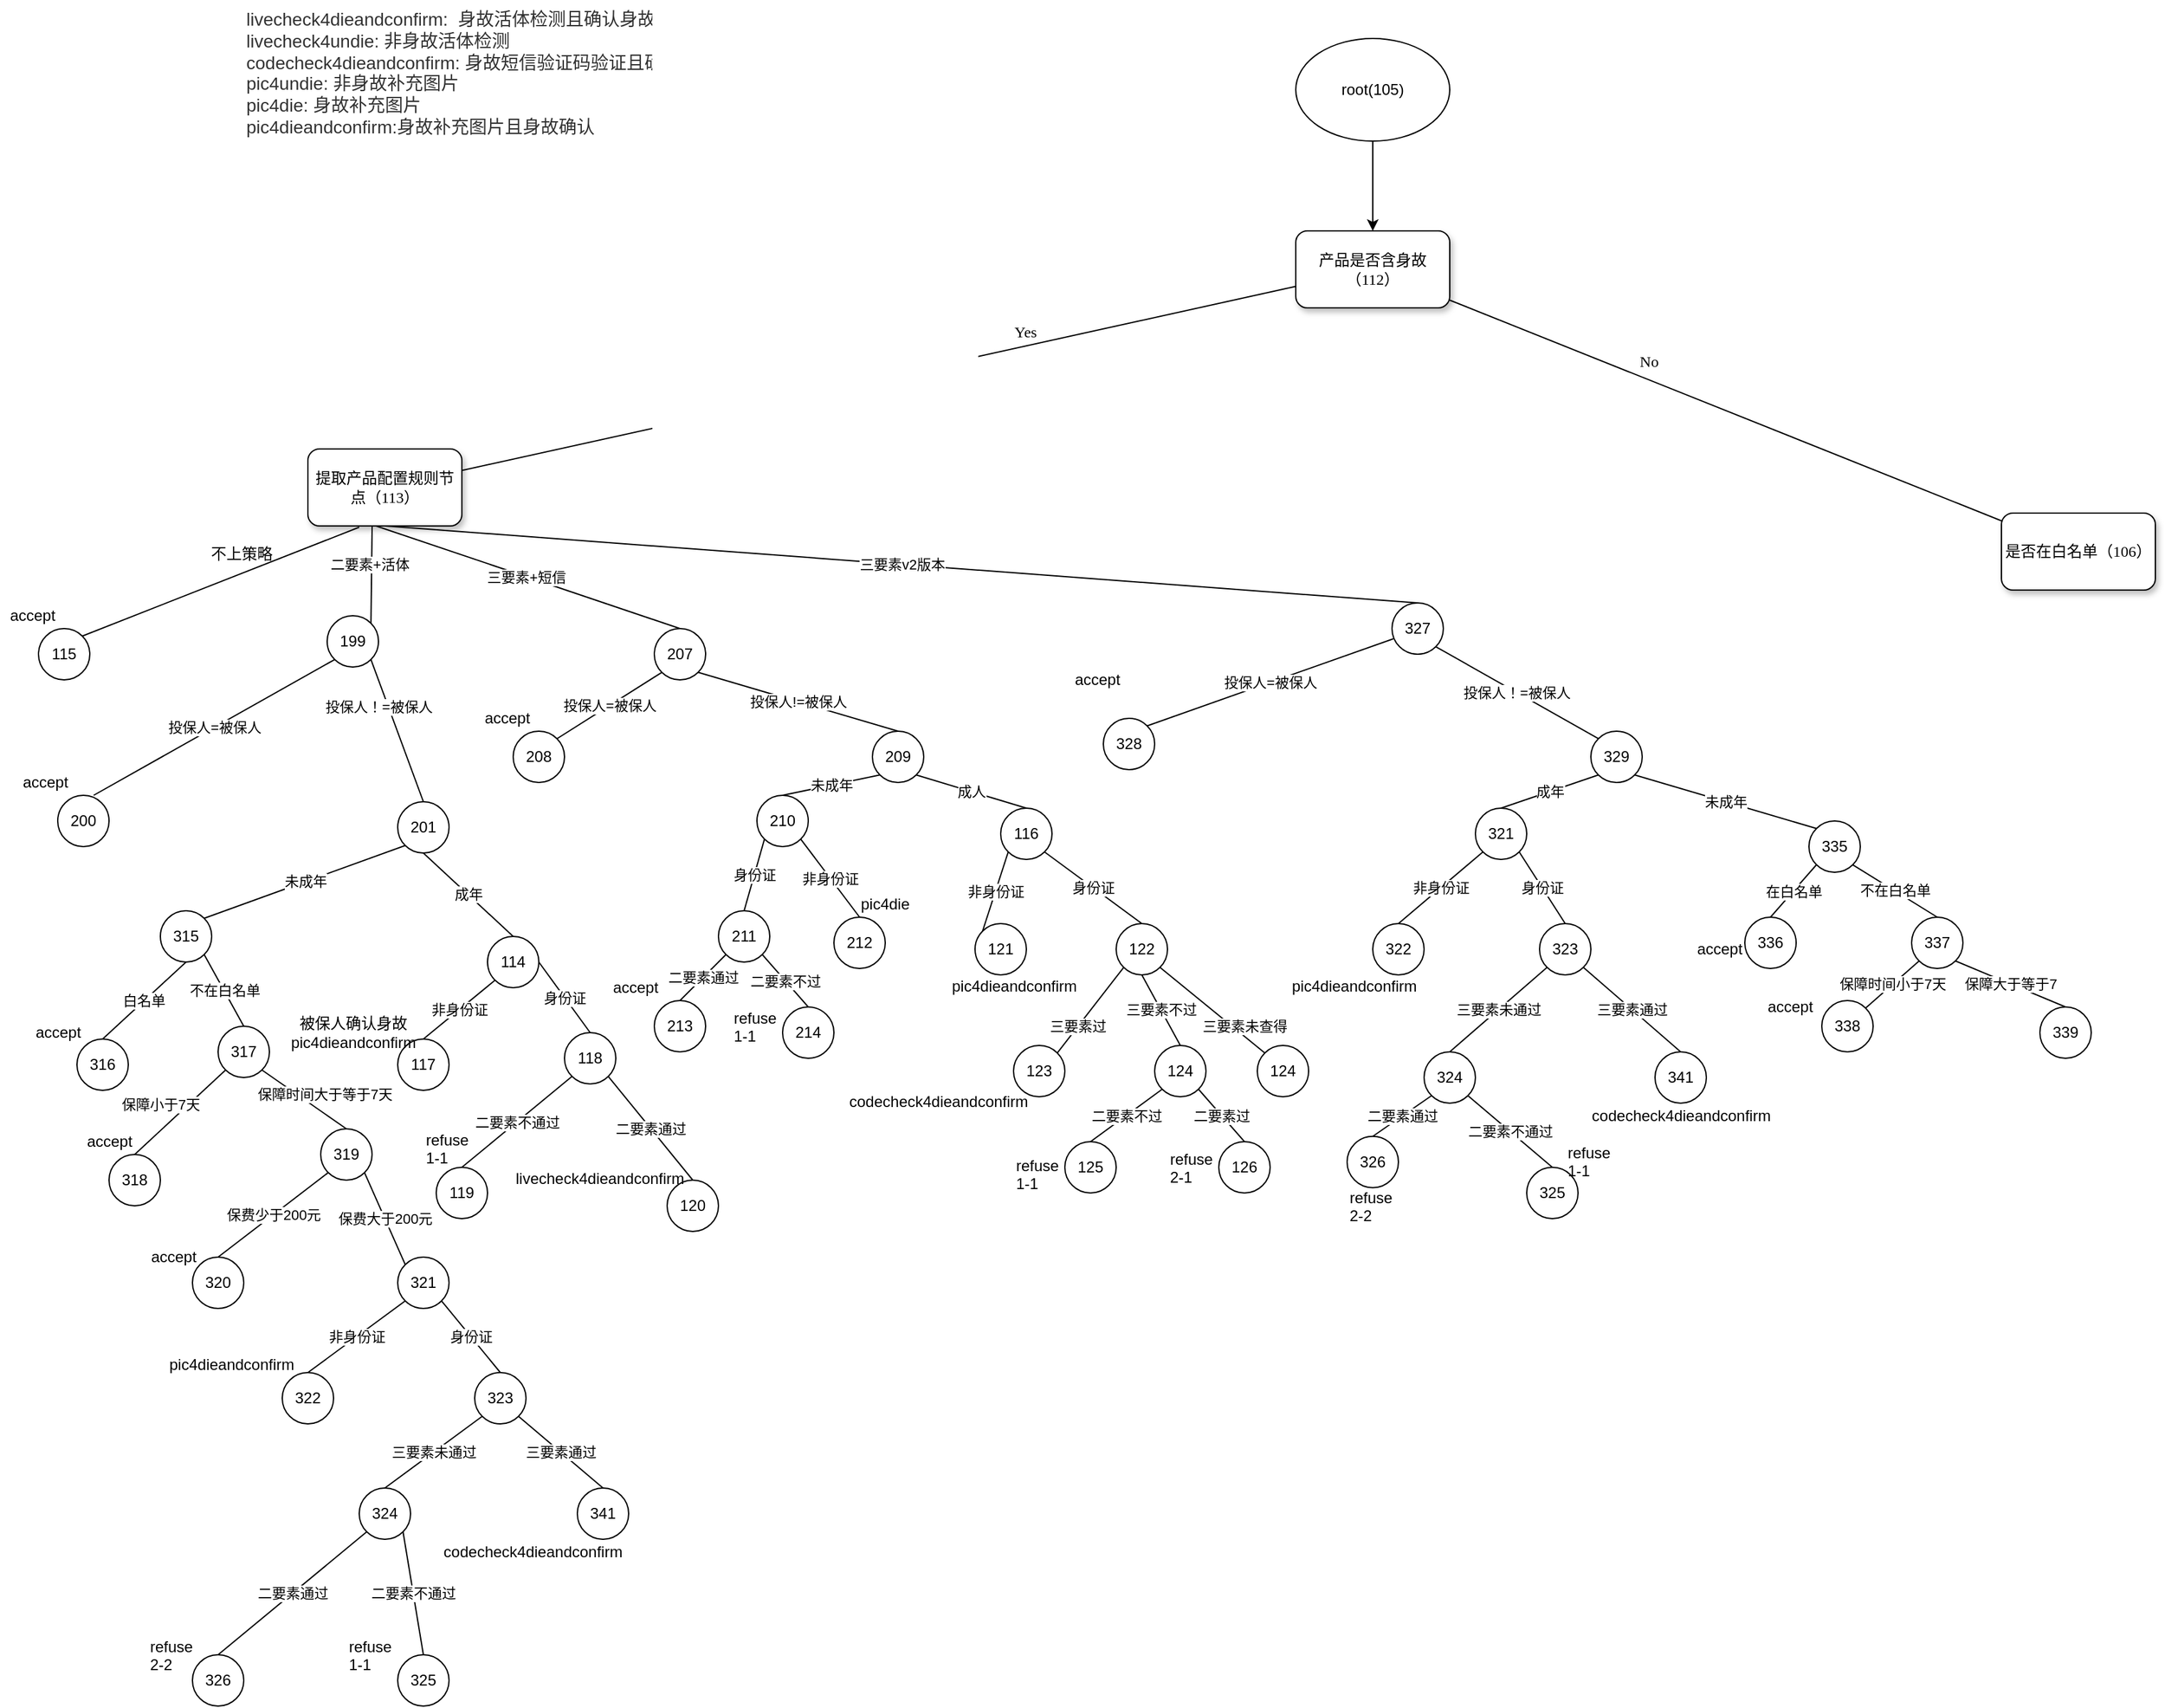 <mxfile version="13.8.2" type="github">
  <diagram name="Page-1" id="10a91c8b-09ff-31b1-d368-03940ed4cc9e">
    <mxGraphModel dx="1879" dy="1607" grid="1" gridSize="10" guides="1" tooltips="1" connect="1" arrows="1" fold="1" page="1" pageScale="1" pageWidth="1100" pageHeight="850" background="#ffffff" math="0" shadow="0">
      <root>
        <mxCell id="0" />
        <mxCell id="1" parent="0" />
        <mxCell id="62893188c0fa7362-1" value="产品是否含身故（112）" style="whiteSpace=wrap;html=1;rounded=1;shadow=1;labelBackgroundColor=none;strokeWidth=1;fontFamily=Verdana;fontSize=12;align=center;" parent="1" vertex="1">
          <mxGeometry x="940" y="-60" width="120" height="60" as="geometry" />
        </mxCell>
        <mxCell id="62893188c0fa7362-2" value="提取产品配置规则节点（113）" style="whiteSpace=wrap;html=1;rounded=1;shadow=1;labelBackgroundColor=none;strokeWidth=1;fontFamily=Verdana;fontSize=12;align=center;" parent="1" vertex="1">
          <mxGeometry x="170" y="110" width="120" height="60" as="geometry" />
        </mxCell>
        <mxCell id="62893188c0fa7362-3" value="是否在白名单（106）" style="whiteSpace=wrap;html=1;rounded=1;shadow=1;labelBackgroundColor=none;strokeWidth=1;fontFamily=Verdana;fontSize=12;align=center;" parent="1" vertex="1">
          <mxGeometry x="1490" y="160" width="120" height="60" as="geometry" />
        </mxCell>
        <mxCell id="62893188c0fa7362-4" value="No" style="rounded=0;html=1;labelBackgroundColor=none;startArrow=none;startFill=0;startSize=5;endArrow=none;endFill=0;endSize=5;jettySize=auto;orthogonalLoop=1;strokeWidth=1;fontFamily=Verdana;fontSize=12" parent="1" source="62893188c0fa7362-1" target="62893188c0fa7362-3" edge="1">
          <mxGeometry x="-0.3" y="13" relative="1" as="geometry">
            <mxPoint as="offset" />
          </mxGeometry>
        </mxCell>
        <mxCell id="62893188c0fa7362-5" value="Yes" style="rounded=0;html=1;labelBackgroundColor=none;startArrow=none;startFill=0;startSize=5;endArrow=none;endFill=0;endSize=5;jettySize=auto;orthogonalLoop=1;strokeWidth=1;fontFamily=Verdana;fontSize=12" parent="1" source="62893188c0fa7362-1" target="62893188c0fa7362-2" edge="1">
          <mxGeometry x="-0.359" y="-11" relative="1" as="geometry">
            <mxPoint as="offset" />
          </mxGeometry>
        </mxCell>
        <mxCell id="62893188c0fa7362-14" value="不上策略" style="rounded=0;html=1;labelBackgroundColor=none;startArrow=none;startFill=0;startSize=5;endArrow=none;endFill=0;endSize=5;jettySize=auto;orthogonalLoop=1;strokeWidth=1;fontFamily=Verdana;fontSize=12;exitX=0.333;exitY=1.017;exitDx=0;exitDy=0;exitPerimeter=0;entryX=1;entryY=0;entryDx=0;entryDy=0;" parent="1" source="62893188c0fa7362-2" target="k_FtLC-OP6g6ujeGB-re-13" edge="1">
          <mxGeometry x="-0.2" y="-14" relative="1" as="geometry">
            <mxPoint as="offset" />
            <mxPoint x="170" y="309.474" as="targetPoint" />
          </mxGeometry>
        </mxCell>
        <mxCell id="k_FtLC-OP6g6ujeGB-re-54" style="edgeStyle=orthogonalEdgeStyle;rounded=0;orthogonalLoop=1;jettySize=auto;html=1;" edge="1" parent="1" source="k_FtLC-OP6g6ujeGB-re-1" target="62893188c0fa7362-1">
          <mxGeometry relative="1" as="geometry" />
        </mxCell>
        <mxCell id="k_FtLC-OP6g6ujeGB-re-1" value="root(105)" style="ellipse;whiteSpace=wrap;html=1;" vertex="1" parent="1">
          <mxGeometry x="940" y="-210" width="120" height="80" as="geometry" />
        </mxCell>
        <mxCell id="k_FtLC-OP6g6ujeGB-re-12" value="二要素+活体" style="endArrow=none;html=1;exitX=1;exitY=0;exitDx=0;exitDy=0;entryX=0.417;entryY=1;entryDx=0;entryDy=0;entryPerimeter=0;" edge="1" parent="1" source="k_FtLC-OP6g6ujeGB-re-14" target="62893188c0fa7362-2">
          <mxGeometry x="0.211" y="2" width="50" height="50" relative="1" as="geometry">
            <mxPoint x="300" y="310" as="sourcePoint" />
            <mxPoint x="450" y="230" as="targetPoint" />
            <mxPoint as="offset" />
          </mxGeometry>
        </mxCell>
        <mxCell id="k_FtLC-OP6g6ujeGB-re-13" value="115" style="ellipse;whiteSpace=wrap;html=1;aspect=fixed;" vertex="1" parent="1">
          <mxGeometry x="-40" y="250" width="40" height="40" as="geometry" />
        </mxCell>
        <mxCell id="k_FtLC-OP6g6ujeGB-re-14" value="199" style="ellipse;whiteSpace=wrap;html=1;aspect=fixed;" vertex="1" parent="1">
          <mxGeometry x="185" y="240" width="40" height="40" as="geometry" />
        </mxCell>
        <mxCell id="k_FtLC-OP6g6ujeGB-re-16" value="207" style="ellipse;whiteSpace=wrap;html=1;aspect=fixed;" vertex="1" parent="1">
          <mxGeometry x="440" y="250" width="40" height="40" as="geometry" />
        </mxCell>
        <mxCell id="k_FtLC-OP6g6ujeGB-re-17" value="" style="endArrow=none;html=1;entryX=0.442;entryY=1;entryDx=0;entryDy=0;entryPerimeter=0;exitX=0.5;exitY=0;exitDx=0;exitDy=0;" edge="1" parent="1" source="k_FtLC-OP6g6ujeGB-re-16" target="62893188c0fa7362-2">
          <mxGeometry width="50" height="50" relative="1" as="geometry">
            <mxPoint x="520" y="450" as="sourcePoint" />
            <mxPoint x="570" y="400" as="targetPoint" />
          </mxGeometry>
        </mxCell>
        <mxCell id="k_FtLC-OP6g6ujeGB-re-18" value="三要素+短信" style="edgeLabel;html=1;align=center;verticalAlign=middle;resizable=0;points=[];" vertex="1" connectable="0" parent="k_FtLC-OP6g6ujeGB-re-17">
          <mxGeometry x="0.241" y="1" relative="1" as="geometry">
            <mxPoint x="27.18" y="8.63" as="offset" />
          </mxGeometry>
        </mxCell>
        <mxCell id="k_FtLC-OP6g6ujeGB-re-19" value="327" style="ellipse;whiteSpace=wrap;html=1;aspect=fixed;" vertex="1" parent="1">
          <mxGeometry x="1015" y="230" width="40" height="40" as="geometry" />
        </mxCell>
        <mxCell id="k_FtLC-OP6g6ujeGB-re-22" value="三要素v2版本" style="endArrow=none;html=1;entryX=0.5;entryY=1;entryDx=0;entryDy=0;exitX=0.5;exitY=0;exitDx=0;exitDy=0;" edge="1" parent="1" source="k_FtLC-OP6g6ujeGB-re-19" target="62893188c0fa7362-2">
          <mxGeometry width="50" height="50" relative="1" as="geometry">
            <mxPoint x="520" y="450" as="sourcePoint" />
            <mxPoint x="570" y="400" as="targetPoint" />
          </mxGeometry>
        </mxCell>
        <mxCell id="k_FtLC-OP6g6ujeGB-re-23" value="accept" style="text;html=1;align=center;verticalAlign=middle;resizable=0;points=[];autosize=1;" vertex="1" parent="1">
          <mxGeometry x="-70" y="230" width="50" height="20" as="geometry" />
        </mxCell>
        <mxCell id="k_FtLC-OP6g6ujeGB-re-24" value="200" style="ellipse;whiteSpace=wrap;html=1;aspect=fixed;" vertex="1" parent="1">
          <mxGeometry x="-25" y="380" width="40" height="40" as="geometry" />
        </mxCell>
        <mxCell id="k_FtLC-OP6g6ujeGB-re-25" value="201" style="ellipse;whiteSpace=wrap;html=1;aspect=fixed;" vertex="1" parent="1">
          <mxGeometry x="240" y="385" width="40" height="40" as="geometry" />
        </mxCell>
        <mxCell id="k_FtLC-OP6g6ujeGB-re-26" value="投保人=被保人" style="endArrow=none;html=1;entryX=0;entryY=1;entryDx=0;entryDy=0;exitX=0.7;exitY=0;exitDx=0;exitDy=0;exitPerimeter=0;" edge="1" parent="1" source="k_FtLC-OP6g6ujeGB-re-24" target="k_FtLC-OP6g6ujeGB-re-14">
          <mxGeometry width="50" height="50" relative="1" as="geometry">
            <mxPoint x="520" y="450" as="sourcePoint" />
            <mxPoint x="570" y="400" as="targetPoint" />
          </mxGeometry>
        </mxCell>
        <mxCell id="k_FtLC-OP6g6ujeGB-re-27" value="投保人！=被保人" style="endArrow=none;html=1;exitX=0.5;exitY=0;exitDx=0;exitDy=0;entryX=1;entryY=1;entryDx=0;entryDy=0;" edge="1" parent="1" source="k_FtLC-OP6g6ujeGB-re-25" target="k_FtLC-OP6g6ujeGB-re-14">
          <mxGeometry x="0.377" y="7" width="50" height="50" relative="1" as="geometry">
            <mxPoint x="520" y="450" as="sourcePoint" />
            <mxPoint x="310" y="350" as="targetPoint" />
            <mxPoint as="offset" />
          </mxGeometry>
        </mxCell>
        <mxCell id="k_FtLC-OP6g6ujeGB-re-28" value="accept" style="text;html=1;align=center;verticalAlign=middle;resizable=0;points=[];autosize=1;" vertex="1" parent="1">
          <mxGeometry x="-60" y="360" width="50" height="20" as="geometry" />
        </mxCell>
        <mxCell id="k_FtLC-OP6g6ujeGB-re-29" value="315" style="ellipse;whiteSpace=wrap;html=1;aspect=fixed;" vertex="1" parent="1">
          <mxGeometry x="55" y="470" width="40" height="40" as="geometry" />
        </mxCell>
        <mxCell id="k_FtLC-OP6g6ujeGB-re-30" value="114" style="ellipse;whiteSpace=wrap;html=1;aspect=fixed;" vertex="1" parent="1">
          <mxGeometry x="310" y="490" width="40" height="40" as="geometry" />
        </mxCell>
        <mxCell id="k_FtLC-OP6g6ujeGB-re-31" value="未成年" style="endArrow=none;html=1;entryX=0;entryY=1;entryDx=0;entryDy=0;exitX=1;exitY=0;exitDx=0;exitDy=0;" edge="1" parent="1" source="k_FtLC-OP6g6ujeGB-re-29" target="k_FtLC-OP6g6ujeGB-re-25">
          <mxGeometry width="50" height="50" relative="1" as="geometry">
            <mxPoint x="520" y="450" as="sourcePoint" />
            <mxPoint x="570" y="400" as="targetPoint" />
          </mxGeometry>
        </mxCell>
        <mxCell id="k_FtLC-OP6g6ujeGB-re-32" value="成年" style="endArrow=none;html=1;entryX=0.5;entryY=1;entryDx=0;entryDy=0;exitX=0.5;exitY=0;exitDx=0;exitDy=0;" edge="1" parent="1" source="k_FtLC-OP6g6ujeGB-re-30" target="k_FtLC-OP6g6ujeGB-re-25">
          <mxGeometry width="50" height="50" relative="1" as="geometry">
            <mxPoint x="520" y="450" as="sourcePoint" />
            <mxPoint x="570" y="400" as="targetPoint" />
          </mxGeometry>
        </mxCell>
        <mxCell id="k_FtLC-OP6g6ujeGB-re-33" value="316" style="ellipse;whiteSpace=wrap;html=1;aspect=fixed;" vertex="1" parent="1">
          <mxGeometry x="-10" y="570" width="40" height="40" as="geometry" />
        </mxCell>
        <mxCell id="k_FtLC-OP6g6ujeGB-re-35" value="白名单" style="endArrow=none;html=1;entryX=0.5;entryY=1;entryDx=0;entryDy=0;exitX=0.5;exitY=0;exitDx=0;exitDy=0;" edge="1" parent="1" source="k_FtLC-OP6g6ujeGB-re-33" target="k_FtLC-OP6g6ujeGB-re-29">
          <mxGeometry width="50" height="50" relative="1" as="geometry">
            <mxPoint x="520" y="450" as="sourcePoint" />
            <mxPoint x="570" y="400" as="targetPoint" />
          </mxGeometry>
        </mxCell>
        <mxCell id="k_FtLC-OP6g6ujeGB-re-37" value="317" style="ellipse;whiteSpace=wrap;html=1;aspect=fixed;" vertex="1" parent="1">
          <mxGeometry x="100" y="560" width="40" height="40" as="geometry" />
        </mxCell>
        <mxCell id="k_FtLC-OP6g6ujeGB-re-38" value="accept" style="text;html=1;align=center;verticalAlign=middle;resizable=0;points=[];autosize=1;" vertex="1" parent="1">
          <mxGeometry x="-50" y="555" width="50" height="20" as="geometry" />
        </mxCell>
        <mxCell id="k_FtLC-OP6g6ujeGB-re-39" value="不在白名单" style="endArrow=none;html=1;entryX=1;entryY=1;entryDx=0;entryDy=0;exitX=0.5;exitY=0;exitDx=0;exitDy=0;" edge="1" parent="1" source="k_FtLC-OP6g6ujeGB-re-37" target="k_FtLC-OP6g6ujeGB-re-29">
          <mxGeometry width="50" height="50" relative="1" as="geometry">
            <mxPoint x="520" y="450" as="sourcePoint" />
            <mxPoint x="570" y="400" as="targetPoint" />
          </mxGeometry>
        </mxCell>
        <mxCell id="k_FtLC-OP6g6ujeGB-re-40" value="318" style="ellipse;whiteSpace=wrap;html=1;aspect=fixed;" vertex="1" parent="1">
          <mxGeometry x="15" y="660" width="40" height="40" as="geometry" />
        </mxCell>
        <mxCell id="k_FtLC-OP6g6ujeGB-re-41" value="319" style="ellipse;whiteSpace=wrap;html=1;aspect=fixed;" vertex="1" parent="1">
          <mxGeometry x="180" y="640" width="40" height="40" as="geometry" />
        </mxCell>
        <mxCell id="k_FtLC-OP6g6ujeGB-re-42" value="" style="endArrow=none;html=1;entryX=0;entryY=1;entryDx=0;entryDy=0;exitX=0.5;exitY=0;exitDx=0;exitDy=0;" edge="1" parent="1" source="k_FtLC-OP6g6ujeGB-re-40" target="k_FtLC-OP6g6ujeGB-re-37">
          <mxGeometry width="50" height="50" relative="1" as="geometry">
            <mxPoint x="520" y="450" as="sourcePoint" />
            <mxPoint x="570" y="400" as="targetPoint" />
          </mxGeometry>
        </mxCell>
        <mxCell id="k_FtLC-OP6g6ujeGB-re-43" value="保障小于7天" style="edgeLabel;html=1;align=center;verticalAlign=middle;resizable=0;points=[];" vertex="1" connectable="0" parent="k_FtLC-OP6g6ujeGB-re-42">
          <mxGeometry x="0.289" y="-4" relative="1" as="geometry">
            <mxPoint x="-28.35" as="offset" />
          </mxGeometry>
        </mxCell>
        <mxCell id="k_FtLC-OP6g6ujeGB-re-44" value="accept" style="text;html=1;align=center;verticalAlign=middle;resizable=0;points=[];autosize=1;" vertex="1" parent="1">
          <mxGeometry x="-10" y="640" width="50" height="20" as="geometry" />
        </mxCell>
        <mxCell id="k_FtLC-OP6g6ujeGB-re-45" value="保障时间大于等于7天" style="endArrow=none;html=1;entryX=1;entryY=1;entryDx=0;entryDy=0;exitX=0.5;exitY=0;exitDx=0;exitDy=0;" edge="1" parent="1" source="k_FtLC-OP6g6ujeGB-re-41" target="k_FtLC-OP6g6ujeGB-re-37">
          <mxGeometry x="-0.266" y="-12" width="50" height="50" relative="1" as="geometry">
            <mxPoint x="520" y="450" as="sourcePoint" />
            <mxPoint x="570" y="400" as="targetPoint" />
            <mxPoint as="offset" />
          </mxGeometry>
        </mxCell>
        <mxCell id="k_FtLC-OP6g6ujeGB-re-46" value="320" style="ellipse;whiteSpace=wrap;html=1;aspect=fixed;" vertex="1" parent="1">
          <mxGeometry x="80" y="740" width="40" height="40" as="geometry" />
        </mxCell>
        <mxCell id="k_FtLC-OP6g6ujeGB-re-47" value="保费少于200元" style="endArrow=none;html=1;entryX=0;entryY=1;entryDx=0;entryDy=0;exitX=0.5;exitY=0;exitDx=0;exitDy=0;" edge="1" parent="1" source="k_FtLC-OP6g6ujeGB-re-46" target="k_FtLC-OP6g6ujeGB-re-41">
          <mxGeometry width="50" height="50" relative="1" as="geometry">
            <mxPoint x="520" y="450" as="sourcePoint" />
            <mxPoint x="570" y="400" as="targetPoint" />
          </mxGeometry>
        </mxCell>
        <mxCell id="k_FtLC-OP6g6ujeGB-re-48" value="accept" style="text;html=1;align=center;verticalAlign=middle;resizable=0;points=[];autosize=1;" vertex="1" parent="1">
          <mxGeometry x="40" y="730" width="50" height="20" as="geometry" />
        </mxCell>
        <mxCell id="k_FtLC-OP6g6ujeGB-re-50" value="321" style="ellipse;whiteSpace=wrap;html=1;aspect=fixed;" vertex="1" parent="1">
          <mxGeometry x="240" y="740" width="40" height="40" as="geometry" />
        </mxCell>
        <mxCell id="k_FtLC-OP6g6ujeGB-re-51" value="保费大于200元" style="endArrow=none;html=1;entryX=1;entryY=1;entryDx=0;entryDy=0;exitX=0;exitY=0;exitDx=0;exitDy=0;" edge="1" parent="1" source="k_FtLC-OP6g6ujeGB-re-50" target="k_FtLC-OP6g6ujeGB-re-41">
          <mxGeometry width="50" height="50" relative="1" as="geometry">
            <mxPoint x="520" y="450" as="sourcePoint" />
            <mxPoint x="570" y="400" as="targetPoint" />
          </mxGeometry>
        </mxCell>
        <mxCell id="k_FtLC-OP6g6ujeGB-re-53" value="117" style="ellipse;whiteSpace=wrap;html=1;aspect=fixed;" vertex="1" parent="1">
          <mxGeometry x="240" y="570" width="40" height="40" as="geometry" />
        </mxCell>
        <mxCell id="k_FtLC-OP6g6ujeGB-re-56" value="非身份证" style="endArrow=none;html=1;entryX=0;entryY=1;entryDx=0;entryDy=0;exitX=0.5;exitY=0;exitDx=0;exitDy=0;" edge="1" parent="1" source="k_FtLC-OP6g6ujeGB-re-53" target="k_FtLC-OP6g6ujeGB-re-30">
          <mxGeometry width="50" height="50" relative="1" as="geometry">
            <mxPoint x="420" y="480" as="sourcePoint" />
            <mxPoint x="470" y="430" as="targetPoint" />
          </mxGeometry>
        </mxCell>
        <mxCell id="k_FtLC-OP6g6ujeGB-re-57" value="被保人确认身故&lt;br&gt;pic4dieandconfirm" style="text;html=1;align=center;verticalAlign=middle;resizable=0;points=[];autosize=1;" vertex="1" parent="1">
          <mxGeometry x="150" y="550" width="110" height="30" as="geometry" />
        </mxCell>
        <mxCell id="k_FtLC-OP6g6ujeGB-re-58" value="118" style="ellipse;whiteSpace=wrap;html=1;aspect=fixed;" vertex="1" parent="1">
          <mxGeometry x="370" y="565" width="40" height="40" as="geometry" />
        </mxCell>
        <mxCell id="k_FtLC-OP6g6ujeGB-re-59" value="身份证" style="endArrow=none;html=1;entryX=1;entryY=0.5;entryDx=0;entryDy=0;exitX=0.5;exitY=0;exitDx=0;exitDy=0;" edge="1" parent="1" source="k_FtLC-OP6g6ujeGB-re-58" target="k_FtLC-OP6g6ujeGB-re-30">
          <mxGeometry width="50" height="50" relative="1" as="geometry">
            <mxPoint x="420" y="480" as="sourcePoint" />
            <mxPoint x="470" y="430" as="targetPoint" />
          </mxGeometry>
        </mxCell>
        <mxCell id="k_FtLC-OP6g6ujeGB-re-60" value="119" style="ellipse;whiteSpace=wrap;html=1;aspect=fixed;" vertex="1" parent="1">
          <mxGeometry x="270" y="670" width="40" height="40" as="geometry" />
        </mxCell>
        <mxCell id="k_FtLC-OP6g6ujeGB-re-61" value="二要素不通过" style="endArrow=none;html=1;entryX=0;entryY=1;entryDx=0;entryDy=0;exitX=0.5;exitY=0;exitDx=0;exitDy=0;" edge="1" parent="1" source="k_FtLC-OP6g6ujeGB-re-60" target="k_FtLC-OP6g6ujeGB-re-58">
          <mxGeometry width="50" height="50" relative="1" as="geometry">
            <mxPoint x="420" y="480" as="sourcePoint" />
            <mxPoint x="470" y="430" as="targetPoint" />
          </mxGeometry>
        </mxCell>
        <mxCell id="k_FtLC-OP6g6ujeGB-re-62" value="120" style="ellipse;whiteSpace=wrap;html=1;aspect=fixed;" vertex="1" parent="1">
          <mxGeometry x="450" y="680" width="40" height="40" as="geometry" />
        </mxCell>
        <mxCell id="k_FtLC-OP6g6ujeGB-re-63" value="二要素通过" style="endArrow=none;html=1;entryX=1;entryY=1;entryDx=0;entryDy=0;exitX=0.5;exitY=0;exitDx=0;exitDy=0;" edge="1" parent="1" source="k_FtLC-OP6g6ujeGB-re-62" target="k_FtLC-OP6g6ujeGB-re-58">
          <mxGeometry width="50" height="50" relative="1" as="geometry">
            <mxPoint x="420" y="480" as="sourcePoint" />
            <mxPoint x="470" y="430" as="targetPoint" />
          </mxGeometry>
        </mxCell>
        <mxCell id="k_FtLC-OP6g6ujeGB-re-64" value="refuse&amp;nbsp;&lt;br&gt;1-1" style="text;whiteSpace=wrap;html=1;" vertex="1" parent="1">
          <mxGeometry x="260" y="635" width="40" height="30" as="geometry" />
        </mxCell>
        <mxCell id="k_FtLC-OP6g6ujeGB-re-65" value="livecheck4dieandconfirm" style="text;whiteSpace=wrap;html=1;" vertex="1" parent="1">
          <mxGeometry x="330" y="665" width="160" height="30" as="geometry" />
        </mxCell>
        <mxCell id="k_FtLC-OP6g6ujeGB-re-67" value="&lt;span style=&quot;color: rgb(50, 50, 50); font-size: 14px; font-style: normal; font-weight: 400; letter-spacing: normal; text-align: left; text-indent: 0px; text-transform: none; word-spacing: 0px; background-color: rgba(255, 255, 255, 0.01); display: inline; float: none;&quot;&gt;livecheck4dieandconfirm:&amp;nbsp;&amp;nbsp;身故活体检测且确认身故责任&lt;/span&gt;&lt;br style=&quot;color: rgb(50, 50, 50); font-size: 14px; font-style: normal; font-weight: 400; letter-spacing: normal; text-align: left; text-indent: 0px; text-transform: none; word-spacing: 0px; background-color: rgba(255, 255, 255, 0.01);&quot;&gt;&lt;div style=&quot;resize: none; outline: 0px; font-size: 14px; color: rgb(50, 50, 50); font-style: normal; font-weight: 400; letter-spacing: normal; text-align: left; text-indent: 0px; text-transform: none; word-spacing: 0px; background-color: rgba(255, 255, 255, 0.01);&quot;&gt;&lt;/div&gt;&lt;span style=&quot;color: rgb(50, 50, 50); font-size: 14px; font-style: normal; font-weight: 400; letter-spacing: normal; text-align: left; text-indent: 0px; text-transform: none; word-spacing: 0px; background-color: rgba(255, 255, 255, 0.01); display: inline; float: none;&quot;&gt;livecheck4undie: 非身故活体检测&lt;/span&gt;&lt;br style=&quot;color: rgb(50, 50, 50); font-size: 14px; font-style: normal; font-weight: 400; letter-spacing: normal; text-align: left; text-indent: 0px; text-transform: none; word-spacing: 0px; background-color: rgba(255, 255, 255, 0.01);&quot;&gt;&lt;div style=&quot;resize: none; outline: 0px; font-size: 14px; color: rgb(50, 50, 50); font-style: normal; font-weight: 400; letter-spacing: normal; text-align: left; text-indent: 0px; text-transform: none; word-spacing: 0px; background-color: rgba(255, 255, 255, 0.01);&quot;&gt;&lt;/div&gt;&lt;span style=&quot;color: rgb(50, 50, 50); font-size: 14px; font-style: normal; font-weight: 400; letter-spacing: normal; text-align: left; text-indent: 0px; text-transform: none; word-spacing: 0px; background-color: rgba(255, 255, 255, 0.01); display: inline; float: none;&quot;&gt;codecheck4dieandconfirm: 身故短信验证码验证且确认身故责任&lt;/span&gt;&lt;br style=&quot;color: rgb(50, 50, 50); font-size: 14px; font-style: normal; font-weight: 400; letter-spacing: normal; text-align: left; text-indent: 0px; text-transform: none; word-spacing: 0px; background-color: rgba(255, 255, 255, 0.01);&quot;&gt;&lt;div style=&quot;resize: none; outline: 0px; font-size: 14px; color: rgb(50, 50, 50); font-style: normal; font-weight: 400; letter-spacing: normal; text-align: left; text-indent: 0px; text-transform: none; word-spacing: 0px; background-color: rgba(255, 255, 255, 0.01);&quot;&gt;&lt;/div&gt;&lt;span style=&quot;color: rgb(50, 50, 50); font-size: 14px; font-style: normal; font-weight: 400; letter-spacing: normal; text-align: left; text-indent: 0px; text-transform: none; word-spacing: 0px; background-color: rgba(255, 255, 255, 0.01); display: inline; float: none;&quot;&gt;pic4undie: 非身故补充图片&lt;/span&gt;&lt;br style=&quot;color: rgb(50, 50, 50); font-size: 14px; font-style: normal; font-weight: 400; letter-spacing: normal; text-align: left; text-indent: 0px; text-transform: none; word-spacing: 0px; background-color: rgba(255, 255, 255, 0.01);&quot;&gt;&lt;div style=&quot;resize: none; outline: 0px; font-size: 14px; color: rgb(50, 50, 50); font-style: normal; font-weight: 400; letter-spacing: normal; text-align: left; text-indent: 0px; text-transform: none; word-spacing: 0px; background-color: rgba(255, 255, 255, 0.01);&quot;&gt;&lt;/div&gt;&lt;span style=&quot;color: rgb(50, 50, 50); font-size: 14px; font-style: normal; font-weight: 400; letter-spacing: normal; text-align: left; text-indent: 0px; text-transform: none; word-spacing: 0px; background-color: rgba(255, 255, 255, 0.01); display: inline; float: none;&quot;&gt;pic4die: 身故补充图片&lt;/span&gt;&lt;br style=&quot;color: rgb(50, 50, 50); font-size: 14px; font-style: normal; font-weight: 400; letter-spacing: normal; text-align: left; text-indent: 0px; text-transform: none; word-spacing: 0px; background-color: rgba(255, 255, 255, 0.01);&quot;&gt;&lt;span style=&quot;color: rgb(50, 50, 50); font-size: 14px; font-style: normal; font-weight: 400; letter-spacing: normal; text-align: left; text-indent: 0px; text-transform: none; word-spacing: 0px; background-color: rgba(255, 255, 255, 0.01); display: inline; float: none;&quot;&gt;pic4dieandconfirm:身故补充图片且身故确认&lt;/span&gt;" style="text;whiteSpace=wrap;html=1;" vertex="1" parent="1">
          <mxGeometry x="120" y="-240" width="420" height="110" as="geometry" />
        </mxCell>
        <mxCell id="k_FtLC-OP6g6ujeGB-re-68" value="208" style="ellipse;whiteSpace=wrap;html=1;aspect=fixed;" vertex="1" parent="1">
          <mxGeometry x="330" y="330" width="40" height="40" as="geometry" />
        </mxCell>
        <mxCell id="k_FtLC-OP6g6ujeGB-re-69" value="投保人=被保人" style="endArrow=none;html=1;entryX=0;entryY=1;entryDx=0;entryDy=0;exitX=1;exitY=0;exitDx=0;exitDy=0;" edge="1" parent="1" source="k_FtLC-OP6g6ujeGB-re-68" target="k_FtLC-OP6g6ujeGB-re-16">
          <mxGeometry width="50" height="50" relative="1" as="geometry">
            <mxPoint x="580" y="480" as="sourcePoint" />
            <mxPoint x="630" y="430" as="targetPoint" />
          </mxGeometry>
        </mxCell>
        <mxCell id="k_FtLC-OP6g6ujeGB-re-70" value="accept" style="text;html=1;align=center;verticalAlign=middle;resizable=0;points=[];autosize=1;" vertex="1" parent="1">
          <mxGeometry x="300" y="310" width="50" height="20" as="geometry" />
        </mxCell>
        <mxCell id="k_FtLC-OP6g6ujeGB-re-71" value="209" style="ellipse;whiteSpace=wrap;html=1;aspect=fixed;" vertex="1" parent="1">
          <mxGeometry x="610" y="330" width="40" height="40" as="geometry" />
        </mxCell>
        <mxCell id="k_FtLC-OP6g6ujeGB-re-72" value="投保人!=被保人" style="endArrow=none;html=1;exitX=0.5;exitY=0;exitDx=0;exitDy=0;entryX=1;entryY=1;entryDx=0;entryDy=0;" edge="1" parent="1" source="k_FtLC-OP6g6ujeGB-re-71" target="k_FtLC-OP6g6ujeGB-re-16">
          <mxGeometry width="50" height="50" relative="1" as="geometry">
            <mxPoint x="703.142" y="386.718" as="sourcePoint" />
            <mxPoint x="643.142" y="354.142" as="targetPoint" />
          </mxGeometry>
        </mxCell>
        <mxCell id="k_FtLC-OP6g6ujeGB-re-73" value="210" style="ellipse;whiteSpace=wrap;html=1;aspect=fixed;" vertex="1" parent="1">
          <mxGeometry x="520" y="380" width="40" height="40" as="geometry" />
        </mxCell>
        <mxCell id="k_FtLC-OP6g6ujeGB-re-74" value="未成年" style="endArrow=none;html=1;entryX=0;entryY=1;entryDx=0;entryDy=0;exitX=0.5;exitY=0;exitDx=0;exitDy=0;" edge="1" parent="1" source="k_FtLC-OP6g6ujeGB-re-73" target="k_FtLC-OP6g6ujeGB-re-71">
          <mxGeometry width="50" height="50" relative="1" as="geometry">
            <mxPoint x="604" y="466" as="sourcePoint" />
            <mxPoint x="630" y="430" as="targetPoint" />
          </mxGeometry>
        </mxCell>
        <mxCell id="k_FtLC-OP6g6ujeGB-re-75" value="116" style="ellipse;whiteSpace=wrap;html=1;aspect=fixed;" vertex="1" parent="1">
          <mxGeometry x="710" y="390" width="40" height="40" as="geometry" />
        </mxCell>
        <mxCell id="k_FtLC-OP6g6ujeGB-re-76" value="成人" style="endArrow=none;html=1;entryX=1;entryY=1;entryDx=0;entryDy=0;exitX=0.5;exitY=0;exitDx=0;exitDy=0;" edge="1" parent="1" source="k_FtLC-OP6g6ujeGB-re-75" target="k_FtLC-OP6g6ujeGB-re-71">
          <mxGeometry width="50" height="50" relative="1" as="geometry">
            <mxPoint x="580" y="480" as="sourcePoint" />
            <mxPoint x="630" y="430" as="targetPoint" />
          </mxGeometry>
        </mxCell>
        <mxCell id="k_FtLC-OP6g6ujeGB-re-77" value="211" style="ellipse;whiteSpace=wrap;html=1;aspect=fixed;" vertex="1" parent="1">
          <mxGeometry x="490" y="470" width="40" height="40" as="geometry" />
        </mxCell>
        <mxCell id="k_FtLC-OP6g6ujeGB-re-78" value="212" style="ellipse;whiteSpace=wrap;html=1;aspect=fixed;" vertex="1" parent="1">
          <mxGeometry x="580" y="475" width="40" height="40" as="geometry" />
        </mxCell>
        <mxCell id="k_FtLC-OP6g6ujeGB-re-80" value="身份证" style="endArrow=none;html=1;entryX=0;entryY=1;entryDx=0;entryDy=0;exitX=0.5;exitY=0;exitDx=0;exitDy=0;" edge="1" parent="1" source="k_FtLC-OP6g6ujeGB-re-77" target="k_FtLC-OP6g6ujeGB-re-73">
          <mxGeometry width="50" height="50" relative="1" as="geometry">
            <mxPoint x="580" y="580" as="sourcePoint" />
            <mxPoint x="630" y="530" as="targetPoint" />
          </mxGeometry>
        </mxCell>
        <mxCell id="k_FtLC-OP6g6ujeGB-re-81" value="非身份证" style="endArrow=none;html=1;entryX=1;entryY=1;entryDx=0;entryDy=0;exitX=0.5;exitY=0;exitDx=0;exitDy=0;" edge="1" parent="1" source="k_FtLC-OP6g6ujeGB-re-78" target="k_FtLC-OP6g6ujeGB-re-73">
          <mxGeometry width="50" height="50" relative="1" as="geometry">
            <mxPoint x="580" y="580" as="sourcePoint" />
            <mxPoint x="630" y="530" as="targetPoint" />
          </mxGeometry>
        </mxCell>
        <mxCell id="k_FtLC-OP6g6ujeGB-re-83" value="213" style="ellipse;whiteSpace=wrap;html=1;aspect=fixed;" vertex="1" parent="1">
          <mxGeometry x="440" y="540" width="40" height="40" as="geometry" />
        </mxCell>
        <mxCell id="k_FtLC-OP6g6ujeGB-re-84" value="二要素通过" style="endArrow=none;html=1;entryX=0;entryY=1;entryDx=0;entryDy=0;exitX=0.5;exitY=0;exitDx=0;exitDy=0;" edge="1" parent="1" source="k_FtLC-OP6g6ujeGB-re-83" target="k_FtLC-OP6g6ujeGB-re-77">
          <mxGeometry width="50" height="50" relative="1" as="geometry">
            <mxPoint x="580" y="480" as="sourcePoint" />
            <mxPoint x="630" y="430" as="targetPoint" />
          </mxGeometry>
        </mxCell>
        <mxCell id="k_FtLC-OP6g6ujeGB-re-86" value="accept" style="text;html=1;align=center;verticalAlign=middle;resizable=0;points=[];autosize=1;" vertex="1" parent="1">
          <mxGeometry x="400" y="520" width="50" height="20" as="geometry" />
        </mxCell>
        <mxCell id="k_FtLC-OP6g6ujeGB-re-88" value="214" style="ellipse;whiteSpace=wrap;html=1;aspect=fixed;" vertex="1" parent="1">
          <mxGeometry x="540" y="545" width="40" height="40" as="geometry" />
        </mxCell>
        <mxCell id="k_FtLC-OP6g6ujeGB-re-90" value="二要素不过" style="endArrow=none;html=1;entryX=1;entryY=1;entryDx=0;entryDy=0;exitX=0.5;exitY=0;exitDx=0;exitDy=0;" edge="1" parent="1" source="k_FtLC-OP6g6ujeGB-re-88" target="k_FtLC-OP6g6ujeGB-re-77">
          <mxGeometry width="50" height="50" relative="1" as="geometry">
            <mxPoint x="580" y="480" as="sourcePoint" />
            <mxPoint x="630" y="430" as="targetPoint" />
          </mxGeometry>
        </mxCell>
        <mxCell id="k_FtLC-OP6g6ujeGB-re-91" value="refuse&amp;nbsp;&lt;br&gt;1-1" style="text;whiteSpace=wrap;html=1;" vertex="1" parent="1">
          <mxGeometry x="500" y="540" width="40" height="30" as="geometry" />
        </mxCell>
        <mxCell id="k_FtLC-OP6g6ujeGB-re-92" value="pic4die" style="text;html=1;strokeColor=none;fillColor=none;align=center;verticalAlign=middle;whiteSpace=wrap;rounded=0;" vertex="1" parent="1">
          <mxGeometry x="600" y="455" width="40" height="20" as="geometry" />
        </mxCell>
        <mxCell id="k_FtLC-OP6g6ujeGB-re-93" value="322" style="ellipse;whiteSpace=wrap;html=1;aspect=fixed;" vertex="1" parent="1">
          <mxGeometry x="150" y="830" width="40" height="40" as="geometry" />
        </mxCell>
        <mxCell id="k_FtLC-OP6g6ujeGB-re-94" value="323" style="ellipse;whiteSpace=wrap;html=1;aspect=fixed;" vertex="1" parent="1">
          <mxGeometry x="300" y="830" width="40" height="40" as="geometry" />
        </mxCell>
        <mxCell id="k_FtLC-OP6g6ujeGB-re-95" value="非身份证" style="endArrow=none;html=1;entryX=0;entryY=1;entryDx=0;entryDy=0;exitX=0.5;exitY=0;exitDx=0;exitDy=0;" edge="1" parent="1" source="k_FtLC-OP6g6ujeGB-re-93" target="k_FtLC-OP6g6ujeGB-re-50">
          <mxGeometry width="50" height="50" relative="1" as="geometry">
            <mxPoint x="670" y="780" as="sourcePoint" />
            <mxPoint x="720" y="730" as="targetPoint" />
          </mxGeometry>
        </mxCell>
        <mxCell id="k_FtLC-OP6g6ujeGB-re-96" value="身份证" style="endArrow=none;html=1;entryX=1;entryY=1;entryDx=0;entryDy=0;exitX=0.5;exitY=0;exitDx=0;exitDy=0;" edge="1" parent="1" source="k_FtLC-OP6g6ujeGB-re-94" target="k_FtLC-OP6g6ujeGB-re-50">
          <mxGeometry width="50" height="50" relative="1" as="geometry">
            <mxPoint x="670" y="680" as="sourcePoint" />
            <mxPoint x="720" y="630" as="targetPoint" />
          </mxGeometry>
        </mxCell>
        <mxCell id="k_FtLC-OP6g6ujeGB-re-97" value="pic4dieandconfirm" style="text;whiteSpace=wrap;html=1;" vertex="1" parent="1">
          <mxGeometry x="60" y="810" width="120" height="30" as="geometry" />
        </mxCell>
        <mxCell id="k_FtLC-OP6g6ujeGB-re-98" value="324" style="ellipse;whiteSpace=wrap;html=1;aspect=fixed;" vertex="1" parent="1">
          <mxGeometry x="210" y="920" width="40" height="40" as="geometry" />
        </mxCell>
        <mxCell id="k_FtLC-OP6g6ujeGB-re-99" value="341" style="ellipse;whiteSpace=wrap;html=1;aspect=fixed;" vertex="1" parent="1">
          <mxGeometry x="380" y="920" width="40" height="40" as="geometry" />
        </mxCell>
        <mxCell id="k_FtLC-OP6g6ujeGB-re-100" value="三要素未通过" style="endArrow=none;html=1;entryX=0;entryY=1;entryDx=0;entryDy=0;exitX=0.5;exitY=0;exitDx=0;exitDy=0;" edge="1" parent="1" source="k_FtLC-OP6g6ujeGB-re-98" target="k_FtLC-OP6g6ujeGB-re-94">
          <mxGeometry width="50" height="50" relative="1" as="geometry">
            <mxPoint x="360" y="880" as="sourcePoint" />
            <mxPoint x="410" y="830" as="targetPoint" />
          </mxGeometry>
        </mxCell>
        <mxCell id="k_FtLC-OP6g6ujeGB-re-101" value="三要素通过" style="endArrow=none;html=1;entryX=1;entryY=1;entryDx=0;entryDy=0;exitX=0.5;exitY=0;exitDx=0;exitDy=0;" edge="1" parent="1" source="k_FtLC-OP6g6ujeGB-re-99" target="k_FtLC-OP6g6ujeGB-re-94">
          <mxGeometry width="50" height="50" relative="1" as="geometry">
            <mxPoint x="360" y="880" as="sourcePoint" />
            <mxPoint x="410" y="830" as="targetPoint" />
          </mxGeometry>
        </mxCell>
        <mxCell id="k_FtLC-OP6g6ujeGB-re-102" value="codecheck4dieandconfirm" style="text;html=1;align=center;verticalAlign=middle;resizable=0;points=[];autosize=1;" vertex="1" parent="1">
          <mxGeometry x="270" y="960" width="150" height="20" as="geometry" />
        </mxCell>
        <mxCell id="k_FtLC-OP6g6ujeGB-re-103" value="326" style="ellipse;whiteSpace=wrap;html=1;aspect=fixed;" vertex="1" parent="1">
          <mxGeometry x="80" y="1050" width="40" height="40" as="geometry" />
        </mxCell>
        <mxCell id="k_FtLC-OP6g6ujeGB-re-104" value="325" style="ellipse;whiteSpace=wrap;html=1;aspect=fixed;" vertex="1" parent="1">
          <mxGeometry x="240" y="1050" width="40" height="40" as="geometry" />
        </mxCell>
        <mxCell id="k_FtLC-OP6g6ujeGB-re-105" value="二要素通过" style="endArrow=none;html=1;entryX=0;entryY=1;entryDx=0;entryDy=0;exitX=0.5;exitY=0;exitDx=0;exitDy=0;" edge="1" parent="1" source="k_FtLC-OP6g6ujeGB-re-103" target="k_FtLC-OP6g6ujeGB-re-98">
          <mxGeometry width="50" height="50" relative="1" as="geometry">
            <mxPoint x="360" y="880" as="sourcePoint" />
            <mxPoint x="410" y="830" as="targetPoint" />
          </mxGeometry>
        </mxCell>
        <mxCell id="k_FtLC-OP6g6ujeGB-re-106" value="二要素不通过" style="endArrow=none;html=1;entryX=1;entryY=1;entryDx=0;entryDy=0;exitX=0.5;exitY=0;exitDx=0;exitDy=0;" edge="1" parent="1" source="k_FtLC-OP6g6ujeGB-re-104" target="k_FtLC-OP6g6ujeGB-re-98">
          <mxGeometry width="50" height="50" relative="1" as="geometry">
            <mxPoint x="360" y="880" as="sourcePoint" />
            <mxPoint x="410" y="830" as="targetPoint" />
          </mxGeometry>
        </mxCell>
        <mxCell id="k_FtLC-OP6g6ujeGB-re-107" value="refuse&amp;nbsp;&lt;br&gt;1-1" style="text;whiteSpace=wrap;html=1;" vertex="1" parent="1">
          <mxGeometry x="200" y="1030" width="40" height="30" as="geometry" />
        </mxCell>
        <mxCell id="k_FtLC-OP6g6ujeGB-re-108" value="refuse&amp;nbsp;&lt;br&gt;2-2" style="text;whiteSpace=wrap;html=1;" vertex="1" parent="1">
          <mxGeometry x="45" y="1030" width="40" height="30" as="geometry" />
        </mxCell>
        <mxCell id="k_FtLC-OP6g6ujeGB-re-109" value="121" style="ellipse;whiteSpace=wrap;html=1;aspect=fixed;" vertex="1" parent="1">
          <mxGeometry x="690" y="480" width="40" height="40" as="geometry" />
        </mxCell>
        <mxCell id="k_FtLC-OP6g6ujeGB-re-110" value="122" style="ellipse;whiteSpace=wrap;html=1;aspect=fixed;" vertex="1" parent="1">
          <mxGeometry x="800" y="480" width="40" height="40" as="geometry" />
        </mxCell>
        <mxCell id="k_FtLC-OP6g6ujeGB-re-111" value="非身份证" style="endArrow=none;html=1;entryX=0;entryY=1;entryDx=0;entryDy=0;exitX=0;exitY=0;exitDx=0;exitDy=0;" edge="1" parent="1" source="k_FtLC-OP6g6ujeGB-re-109" target="k_FtLC-OP6g6ujeGB-re-75">
          <mxGeometry width="50" height="50" relative="1" as="geometry">
            <mxPoint x="590" y="590" as="sourcePoint" />
            <mxPoint x="640" y="540" as="targetPoint" />
          </mxGeometry>
        </mxCell>
        <mxCell id="k_FtLC-OP6g6ujeGB-re-112" value="身份证" style="endArrow=none;html=1;entryX=1;entryY=1;entryDx=0;entryDy=0;exitX=0.5;exitY=0;exitDx=0;exitDy=0;" edge="1" parent="1" source="k_FtLC-OP6g6ujeGB-re-110" target="k_FtLC-OP6g6ujeGB-re-75">
          <mxGeometry width="50" height="50" relative="1" as="geometry">
            <mxPoint x="590" y="590" as="sourcePoint" />
            <mxPoint x="640" y="540" as="targetPoint" />
          </mxGeometry>
        </mxCell>
        <mxCell id="k_FtLC-OP6g6ujeGB-re-113" value="pic4dieandconfirm" style="text;whiteSpace=wrap;html=1;" vertex="1" parent="1">
          <mxGeometry x="670" y="515" width="120" height="30" as="geometry" />
        </mxCell>
        <mxCell id="k_FtLC-OP6g6ujeGB-re-117" value="123" style="ellipse;whiteSpace=wrap;html=1;aspect=fixed;" vertex="1" parent="1">
          <mxGeometry x="720" y="575" width="40" height="40" as="geometry" />
        </mxCell>
        <mxCell id="k_FtLC-OP6g6ujeGB-re-118" value="124" style="ellipse;whiteSpace=wrap;html=1;aspect=fixed;" vertex="1" parent="1">
          <mxGeometry x="830" y="575" width="40" height="40" as="geometry" />
        </mxCell>
        <mxCell id="k_FtLC-OP6g6ujeGB-re-119" value="124" style="ellipse;whiteSpace=wrap;html=1;aspect=fixed;" vertex="1" parent="1">
          <mxGeometry x="910" y="575" width="40" height="40" as="geometry" />
        </mxCell>
        <mxCell id="k_FtLC-OP6g6ujeGB-re-120" value="三要素过" style="endArrow=none;html=1;entryX=0;entryY=1;entryDx=0;entryDy=0;exitX=1;exitY=0;exitDx=0;exitDy=0;" edge="1" parent="1" source="k_FtLC-OP6g6ujeGB-re-117" target="k_FtLC-OP6g6ujeGB-re-110">
          <mxGeometry x="-0.379" width="50" height="50" relative="1" as="geometry">
            <mxPoint x="590" y="790" as="sourcePoint" />
            <mxPoint x="640" y="740" as="targetPoint" />
            <mxPoint as="offset" />
          </mxGeometry>
        </mxCell>
        <mxCell id="k_FtLC-OP6g6ujeGB-re-121" value="三要素不过" style="endArrow=none;html=1;entryX=0.5;entryY=1;entryDx=0;entryDy=0;exitX=0.5;exitY=0;exitDx=0;exitDy=0;" edge="1" parent="1" source="k_FtLC-OP6g6ujeGB-re-118" target="k_FtLC-OP6g6ujeGB-re-110">
          <mxGeometry width="50" height="50" relative="1" as="geometry">
            <mxPoint x="590" y="890" as="sourcePoint" />
            <mxPoint x="640" y="840" as="targetPoint" />
          </mxGeometry>
        </mxCell>
        <mxCell id="k_FtLC-OP6g6ujeGB-re-122" value="三要素未查得" style="endArrow=none;html=1;entryX=1;entryY=1;entryDx=0;entryDy=0;exitX=0;exitY=0;exitDx=0;exitDy=0;" edge="1" parent="1" source="k_FtLC-OP6g6ujeGB-re-119" target="k_FtLC-OP6g6ujeGB-re-110">
          <mxGeometry x="-0.517" y="-6" width="50" height="50" relative="1" as="geometry">
            <mxPoint x="590" y="890" as="sourcePoint" />
            <mxPoint x="640" y="840" as="targetPoint" />
            <mxPoint as="offset" />
          </mxGeometry>
        </mxCell>
        <mxCell id="k_FtLC-OP6g6ujeGB-re-123" value="codecheck4dieandconfirm" style="text;whiteSpace=wrap;html=1;" vertex="1" parent="1">
          <mxGeometry x="590" y="605" width="160" height="30" as="geometry" />
        </mxCell>
        <mxCell id="k_FtLC-OP6g6ujeGB-re-124" value="125" style="ellipse;whiteSpace=wrap;html=1;aspect=fixed;" vertex="1" parent="1">
          <mxGeometry x="760" y="650" width="40" height="40" as="geometry" />
        </mxCell>
        <mxCell id="k_FtLC-OP6g6ujeGB-re-125" value="126" style="ellipse;whiteSpace=wrap;html=1;aspect=fixed;" vertex="1" parent="1">
          <mxGeometry x="880" y="650" width="40" height="40" as="geometry" />
        </mxCell>
        <mxCell id="k_FtLC-OP6g6ujeGB-re-126" value="二要素不过" style="endArrow=none;html=1;entryX=0;entryY=1;entryDx=0;entryDy=0;exitX=0.5;exitY=0;exitDx=0;exitDy=0;" edge="1" parent="1" source="k_FtLC-OP6g6ujeGB-re-124" target="k_FtLC-OP6g6ujeGB-re-118">
          <mxGeometry width="50" height="50" relative="1" as="geometry">
            <mxPoint x="590" y="790" as="sourcePoint" />
            <mxPoint x="640" y="740" as="targetPoint" />
          </mxGeometry>
        </mxCell>
        <mxCell id="k_FtLC-OP6g6ujeGB-re-127" value="二要素过" style="endArrow=none;html=1;entryX=1;entryY=1;entryDx=0;entryDy=0;exitX=0.5;exitY=0;exitDx=0;exitDy=0;" edge="1" parent="1" source="k_FtLC-OP6g6ujeGB-re-125" target="k_FtLC-OP6g6ujeGB-re-118">
          <mxGeometry width="50" height="50" relative="1" as="geometry">
            <mxPoint x="590" y="790" as="sourcePoint" />
            <mxPoint x="640" y="740" as="targetPoint" />
          </mxGeometry>
        </mxCell>
        <mxCell id="k_FtLC-OP6g6ujeGB-re-128" value="refuse&amp;nbsp;&lt;br&gt;1-1" style="text;whiteSpace=wrap;html=1;" vertex="1" parent="1">
          <mxGeometry x="720" y="655" width="40" height="30" as="geometry" />
        </mxCell>
        <mxCell id="k_FtLC-OP6g6ujeGB-re-129" value="refuse&amp;nbsp;&lt;br&gt;2-1" style="text;whiteSpace=wrap;html=1;" vertex="1" parent="1">
          <mxGeometry x="840" y="650" width="40" height="30" as="geometry" />
        </mxCell>
        <mxCell id="k_FtLC-OP6g6ujeGB-re-130" value="328" style="ellipse;whiteSpace=wrap;html=1;aspect=fixed;" vertex="1" parent="1">
          <mxGeometry x="790" y="320" width="40" height="40" as="geometry" />
        </mxCell>
        <mxCell id="k_FtLC-OP6g6ujeGB-re-131" value="329" style="ellipse;whiteSpace=wrap;html=1;aspect=fixed;" vertex="1" parent="1">
          <mxGeometry x="1170" y="330" width="40" height="40" as="geometry" />
        </mxCell>
        <mxCell id="k_FtLC-OP6g6ujeGB-re-132" value="投保人=被保人" style="endArrow=none;html=1;entryX=0.025;entryY=0.7;entryDx=0;entryDy=0;entryPerimeter=0;exitX=1;exitY=0;exitDx=0;exitDy=0;" edge="1" parent="1" source="k_FtLC-OP6g6ujeGB-re-130" target="k_FtLC-OP6g6ujeGB-re-19">
          <mxGeometry width="50" height="50" relative="1" as="geometry">
            <mxPoint x="710" y="510" as="sourcePoint" />
            <mxPoint x="760" y="460" as="targetPoint" />
          </mxGeometry>
        </mxCell>
        <mxCell id="k_FtLC-OP6g6ujeGB-re-133" value="投保人！=被保人" style="endArrow=none;html=1;entryX=1;entryY=1;entryDx=0;entryDy=0;exitX=0;exitY=0;exitDx=0;exitDy=0;" edge="1" parent="1" source="k_FtLC-OP6g6ujeGB-re-131" target="k_FtLC-OP6g6ujeGB-re-19">
          <mxGeometry width="50" height="50" relative="1" as="geometry">
            <mxPoint x="844.142" y="315.858" as="sourcePoint" />
            <mxPoint x="911" y="288" as="targetPoint" />
          </mxGeometry>
        </mxCell>
        <mxCell id="k_FtLC-OP6g6ujeGB-re-134" value="accept" style="text;html=1;align=center;verticalAlign=middle;resizable=0;points=[];autosize=1;" vertex="1" parent="1">
          <mxGeometry x="760" y="280" width="50" height="20" as="geometry" />
        </mxCell>
        <mxCell id="k_FtLC-OP6g6ujeGB-re-136" value="321" style="ellipse;whiteSpace=wrap;html=1;aspect=fixed;" vertex="1" parent="1">
          <mxGeometry x="1080" y="390" width="40" height="40" as="geometry" />
        </mxCell>
        <mxCell id="k_FtLC-OP6g6ujeGB-re-137" value="335" style="ellipse;whiteSpace=wrap;html=1;aspect=fixed;" vertex="1" parent="1">
          <mxGeometry x="1340" y="400" width="40" height="40" as="geometry" />
        </mxCell>
        <mxCell id="k_FtLC-OP6g6ujeGB-re-138" value="成年" style="endArrow=none;html=1;entryX=0;entryY=1;entryDx=0;entryDy=0;exitX=0.5;exitY=0;exitDx=0;exitDy=0;" edge="1" parent="1" source="k_FtLC-OP6g6ujeGB-re-136" target="k_FtLC-OP6g6ujeGB-re-131">
          <mxGeometry width="50" height="50" relative="1" as="geometry">
            <mxPoint x="834.142" y="335.858" as="sourcePoint" />
            <mxPoint x="911" y="288" as="targetPoint" />
          </mxGeometry>
        </mxCell>
        <mxCell id="k_FtLC-OP6g6ujeGB-re-139" value="未成年" style="endArrow=none;html=1;entryX=1;entryY=1;entryDx=0;entryDy=0;exitX=0;exitY=0;exitDx=0;exitDy=0;" edge="1" parent="1" source="k_FtLC-OP6g6ujeGB-re-137" target="k_FtLC-OP6g6ujeGB-re-131">
          <mxGeometry width="50" height="50" relative="1" as="geometry">
            <mxPoint x="1025.858" y="335.858" as="sourcePoint" />
            <mxPoint x="944.142" y="294.142" as="targetPoint" />
          </mxGeometry>
        </mxCell>
        <mxCell id="k_FtLC-OP6g6ujeGB-re-156" value="322" style="ellipse;whiteSpace=wrap;html=1;aspect=fixed;" vertex="1" parent="1">
          <mxGeometry x="1000" y="480" width="40" height="40" as="geometry" />
        </mxCell>
        <mxCell id="k_FtLC-OP6g6ujeGB-re-157" value="323" style="ellipse;whiteSpace=wrap;html=1;aspect=fixed;" vertex="1" parent="1">
          <mxGeometry x="1130" y="480" width="40" height="40" as="geometry" />
        </mxCell>
        <mxCell id="k_FtLC-OP6g6ujeGB-re-158" value="非身份证" style="endArrow=none;html=1;entryX=0;entryY=1;entryDx=0;entryDy=0;exitX=0.5;exitY=0;exitDx=0;exitDy=0;" edge="1" parent="1" source="k_FtLC-OP6g6ujeGB-re-156" target="k_FtLC-OP6g6ujeGB-re-136">
          <mxGeometry width="50" height="50" relative="1" as="geometry">
            <mxPoint x="1385" y="435.86" as="sourcePoint" />
            <mxPoint x="960.858" y="430.002" as="targetPoint" />
          </mxGeometry>
        </mxCell>
        <mxCell id="k_FtLC-OP6g6ujeGB-re-159" value="身份证" style="endArrow=none;html=1;exitX=0.5;exitY=0;exitDx=0;exitDy=0;entryX=1;entryY=1;entryDx=0;entryDy=0;" edge="1" parent="1" source="k_FtLC-OP6g6ujeGB-re-157" target="k_FtLC-OP6g6ujeGB-re-136">
          <mxGeometry width="50" height="50" relative="1" as="geometry">
            <mxPoint x="1385" y="335.86" as="sourcePoint" />
            <mxPoint x="1000" y="430" as="targetPoint" />
          </mxGeometry>
        </mxCell>
        <mxCell id="k_FtLC-OP6g6ujeGB-re-160" value="pic4dieandconfirm" style="text;whiteSpace=wrap;html=1;" vertex="1" parent="1">
          <mxGeometry x="935" y="515" width="120" height="30" as="geometry" />
        </mxCell>
        <mxCell id="k_FtLC-OP6g6ujeGB-re-161" value="324" style="ellipse;whiteSpace=wrap;html=1;aspect=fixed;" vertex="1" parent="1">
          <mxGeometry x="1040" y="580" width="40" height="40" as="geometry" />
        </mxCell>
        <mxCell id="k_FtLC-OP6g6ujeGB-re-162" value="341" style="ellipse;whiteSpace=wrap;html=1;aspect=fixed;" vertex="1" parent="1">
          <mxGeometry x="1220" y="580" width="40" height="40" as="geometry" />
        </mxCell>
        <mxCell id="k_FtLC-OP6g6ujeGB-re-163" value="三要素未通过" style="endArrow=none;html=1;entryX=0;entryY=1;entryDx=0;entryDy=0;exitX=0.5;exitY=0;exitDx=0;exitDy=0;" edge="1" parent="1" source="k_FtLC-OP6g6ujeGB-re-161" target="k_FtLC-OP6g6ujeGB-re-157">
          <mxGeometry width="50" height="50" relative="1" as="geometry">
            <mxPoint x="1075" y="535.86" as="sourcePoint" />
            <mxPoint x="1125" y="485.86" as="targetPoint" />
          </mxGeometry>
        </mxCell>
        <mxCell id="k_FtLC-OP6g6ujeGB-re-164" value="三要素通过" style="endArrow=none;html=1;entryX=1;entryY=1;entryDx=0;entryDy=0;exitX=0.5;exitY=0;exitDx=0;exitDy=0;" edge="1" parent="1" source="k_FtLC-OP6g6ujeGB-re-162" target="k_FtLC-OP6g6ujeGB-re-157">
          <mxGeometry width="50" height="50" relative="1" as="geometry">
            <mxPoint x="1075" y="535.86" as="sourcePoint" />
            <mxPoint x="1125" y="485.86" as="targetPoint" />
          </mxGeometry>
        </mxCell>
        <mxCell id="k_FtLC-OP6g6ujeGB-re-165" value="codecheck4dieandconfirm" style="text;html=1;align=center;verticalAlign=middle;resizable=0;points=[];autosize=1;" vertex="1" parent="1">
          <mxGeometry x="1165" y="620" width="150" height="20" as="geometry" />
        </mxCell>
        <mxCell id="k_FtLC-OP6g6ujeGB-re-166" value="326" style="ellipse;whiteSpace=wrap;html=1;aspect=fixed;" vertex="1" parent="1">
          <mxGeometry x="980" y="645.86" width="40" height="40" as="geometry" />
        </mxCell>
        <mxCell id="k_FtLC-OP6g6ujeGB-re-167" value="325" style="ellipse;whiteSpace=wrap;html=1;aspect=fixed;" vertex="1" parent="1">
          <mxGeometry x="1120" y="670" width="40" height="40" as="geometry" />
        </mxCell>
        <mxCell id="k_FtLC-OP6g6ujeGB-re-168" value="二要素通过" style="endArrow=none;html=1;entryX=0;entryY=1;entryDx=0;entryDy=0;exitX=0.5;exitY=0;exitDx=0;exitDy=0;" edge="1" parent="1" source="k_FtLC-OP6g6ujeGB-re-166" target="k_FtLC-OP6g6ujeGB-re-161">
          <mxGeometry width="50" height="50" relative="1" as="geometry">
            <mxPoint x="1075" y="535.86" as="sourcePoint" />
            <mxPoint x="1125" y="485.86" as="targetPoint" />
          </mxGeometry>
        </mxCell>
        <mxCell id="k_FtLC-OP6g6ujeGB-re-169" value="二要素不通过" style="endArrow=none;html=1;entryX=1;entryY=1;entryDx=0;entryDy=0;exitX=0.5;exitY=0;exitDx=0;exitDy=0;" edge="1" parent="1" source="k_FtLC-OP6g6ujeGB-re-167" target="k_FtLC-OP6g6ujeGB-re-161">
          <mxGeometry width="50" height="50" relative="1" as="geometry">
            <mxPoint x="1075" y="535.86" as="sourcePoint" />
            <mxPoint x="1125" y="485.86" as="targetPoint" />
          </mxGeometry>
        </mxCell>
        <mxCell id="k_FtLC-OP6g6ujeGB-re-170" value="refuse&amp;nbsp;&lt;br&gt;1-1" style="text;whiteSpace=wrap;html=1;" vertex="1" parent="1">
          <mxGeometry x="1150" y="645" width="40" height="30" as="geometry" />
        </mxCell>
        <mxCell id="k_FtLC-OP6g6ujeGB-re-171" value="refuse&amp;nbsp;&lt;br&gt;2-2" style="text;whiteSpace=wrap;html=1;" vertex="1" parent="1">
          <mxGeometry x="980" y="680" width="40" height="30" as="geometry" />
        </mxCell>
        <mxCell id="k_FtLC-OP6g6ujeGB-re-173" value="336" style="ellipse;whiteSpace=wrap;html=1;aspect=fixed;" vertex="1" parent="1">
          <mxGeometry x="1290" y="475" width="40" height="40" as="geometry" />
        </mxCell>
        <mxCell id="k_FtLC-OP6g6ujeGB-re-174" value="337" style="ellipse;whiteSpace=wrap;html=1;aspect=fixed;" vertex="1" parent="1">
          <mxGeometry x="1420" y="475" width="40" height="40" as="geometry" />
        </mxCell>
        <mxCell id="k_FtLC-OP6g6ujeGB-re-176" value="在白名单" style="endArrow=none;html=1;entryX=0;entryY=1;entryDx=0;entryDy=0;exitX=0.5;exitY=0;exitDx=0;exitDy=0;" edge="1" parent="1" source="k_FtLC-OP6g6ujeGB-re-173" target="k_FtLC-OP6g6ujeGB-re-137">
          <mxGeometry width="50" height="50" relative="1" as="geometry">
            <mxPoint x="1130" y="510" as="sourcePoint" />
            <mxPoint x="1180" y="460" as="targetPoint" />
          </mxGeometry>
        </mxCell>
        <mxCell id="k_FtLC-OP6g6ujeGB-re-177" value="accept" style="text;html=1;align=center;verticalAlign=middle;resizable=0;points=[];autosize=1;" vertex="1" parent="1">
          <mxGeometry x="1245" y="490" width="50" height="20" as="geometry" />
        </mxCell>
        <mxCell id="k_FtLC-OP6g6ujeGB-re-178" value="不在白名单" style="endArrow=none;html=1;entryX=1;entryY=1;entryDx=0;entryDy=0;exitX=0.5;exitY=0;exitDx=0;exitDy=0;" edge="1" parent="1" source="k_FtLC-OP6g6ujeGB-re-174" target="k_FtLC-OP6g6ujeGB-re-137">
          <mxGeometry width="50" height="50" relative="1" as="geometry">
            <mxPoint x="1130" y="510" as="sourcePoint" />
            <mxPoint x="1180" y="460" as="targetPoint" />
          </mxGeometry>
        </mxCell>
        <mxCell id="k_FtLC-OP6g6ujeGB-re-180" value="338" style="ellipse;whiteSpace=wrap;html=1;aspect=fixed;" vertex="1" parent="1">
          <mxGeometry x="1350" y="540" width="40" height="40" as="geometry" />
        </mxCell>
        <mxCell id="k_FtLC-OP6g6ujeGB-re-181" value="339" style="ellipse;whiteSpace=wrap;html=1;aspect=fixed;" vertex="1" parent="1">
          <mxGeometry x="1520" y="545" width="40" height="40" as="geometry" />
        </mxCell>
        <mxCell id="k_FtLC-OP6g6ujeGB-re-182" value="保障时间小于7天" style="endArrow=none;html=1;entryX=0;entryY=1;entryDx=0;entryDy=0;exitX=1;exitY=0;exitDx=0;exitDy=0;" edge="1" parent="1" source="k_FtLC-OP6g6ujeGB-re-180" target="k_FtLC-OP6g6ujeGB-re-174">
          <mxGeometry width="50" height="50" relative="1" as="geometry">
            <mxPoint x="1130" y="510" as="sourcePoint" />
            <mxPoint x="1180" y="460" as="targetPoint" />
          </mxGeometry>
        </mxCell>
        <mxCell id="k_FtLC-OP6g6ujeGB-re-183" value="保障大于等于7" style="endArrow=none;html=1;entryX=1;entryY=1;entryDx=0;entryDy=0;exitX=0.5;exitY=0;exitDx=0;exitDy=0;" edge="1" parent="1" source="k_FtLC-OP6g6ujeGB-re-181" target="k_FtLC-OP6g6ujeGB-re-174">
          <mxGeometry width="50" height="50" relative="1" as="geometry">
            <mxPoint x="1130" y="510" as="sourcePoint" />
            <mxPoint x="1180" y="460" as="targetPoint" />
          </mxGeometry>
        </mxCell>
        <mxCell id="k_FtLC-OP6g6ujeGB-re-184" value="accept" style="text;html=1;align=center;verticalAlign=middle;resizable=0;points=[];autosize=1;" vertex="1" parent="1">
          <mxGeometry x="1300" y="535" width="50" height="20" as="geometry" />
        </mxCell>
      </root>
    </mxGraphModel>
  </diagram>
</mxfile>
